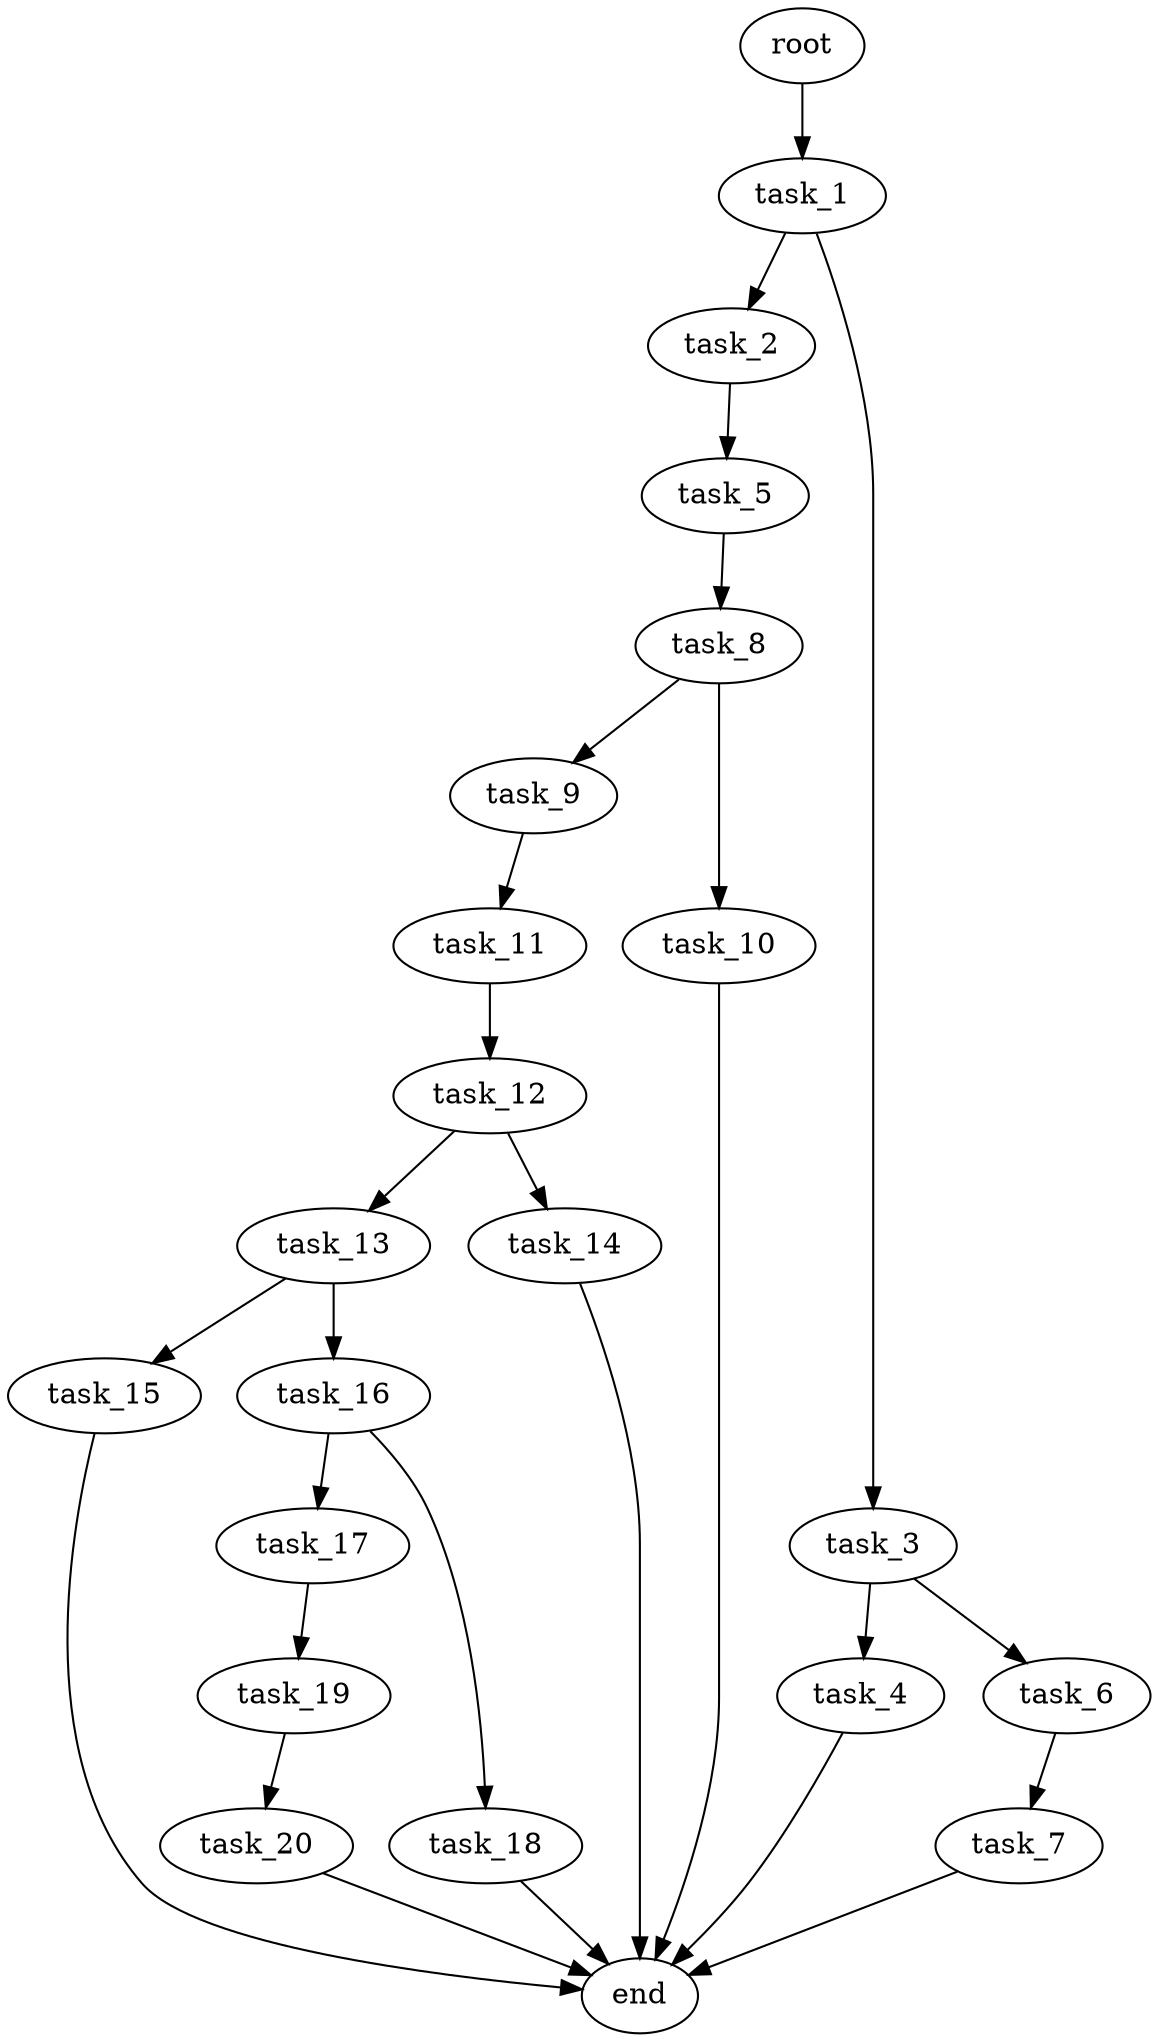 digraph G {
  root [size="0.000000e+00"];
  task_1 [size="9.926928e+10"];
  task_2 [size="2.953012e+10"];
  task_3 [size="9.779467e+10"];
  task_4 [size="6.582640e+10"];
  task_5 [size="2.745529e+10"];
  task_6 [size="5.659724e+10"];
  task_7 [size="6.858309e+10"];
  task_8 [size="7.446944e+10"];
  task_9 [size="4.913935e+09"];
  task_10 [size="6.064459e+10"];
  task_11 [size="4.967776e+10"];
  task_12 [size="9.041649e+10"];
  task_13 [size="2.862655e+10"];
  task_14 [size="7.988802e+10"];
  task_15 [size="6.071043e+10"];
  task_16 [size="3.523857e+10"];
  task_17 [size="6.366542e+10"];
  task_18 [size="6.209291e+10"];
  task_19 [size="6.777967e+10"];
  task_20 [size="7.209563e+10"];
  end [size="0.000000e+00"];

  root -> task_1 [size="1.000000e-12"];
  task_1 -> task_2 [size="2.953012e+08"];
  task_1 -> task_3 [size="9.779467e+08"];
  task_2 -> task_5 [size="2.745529e+08"];
  task_3 -> task_4 [size="6.582640e+08"];
  task_3 -> task_6 [size="5.659724e+08"];
  task_4 -> end [size="1.000000e-12"];
  task_5 -> task_8 [size="7.446944e+08"];
  task_6 -> task_7 [size="6.858309e+08"];
  task_7 -> end [size="1.000000e-12"];
  task_8 -> task_9 [size="4.913935e+07"];
  task_8 -> task_10 [size="6.064459e+08"];
  task_9 -> task_11 [size="4.967776e+08"];
  task_10 -> end [size="1.000000e-12"];
  task_11 -> task_12 [size="9.041649e+08"];
  task_12 -> task_13 [size="2.862655e+08"];
  task_12 -> task_14 [size="7.988802e+08"];
  task_13 -> task_15 [size="6.071043e+08"];
  task_13 -> task_16 [size="3.523857e+08"];
  task_14 -> end [size="1.000000e-12"];
  task_15 -> end [size="1.000000e-12"];
  task_16 -> task_17 [size="6.366542e+08"];
  task_16 -> task_18 [size="6.209291e+08"];
  task_17 -> task_19 [size="6.777967e+08"];
  task_18 -> end [size="1.000000e-12"];
  task_19 -> task_20 [size="7.209563e+08"];
  task_20 -> end [size="1.000000e-12"];
}
